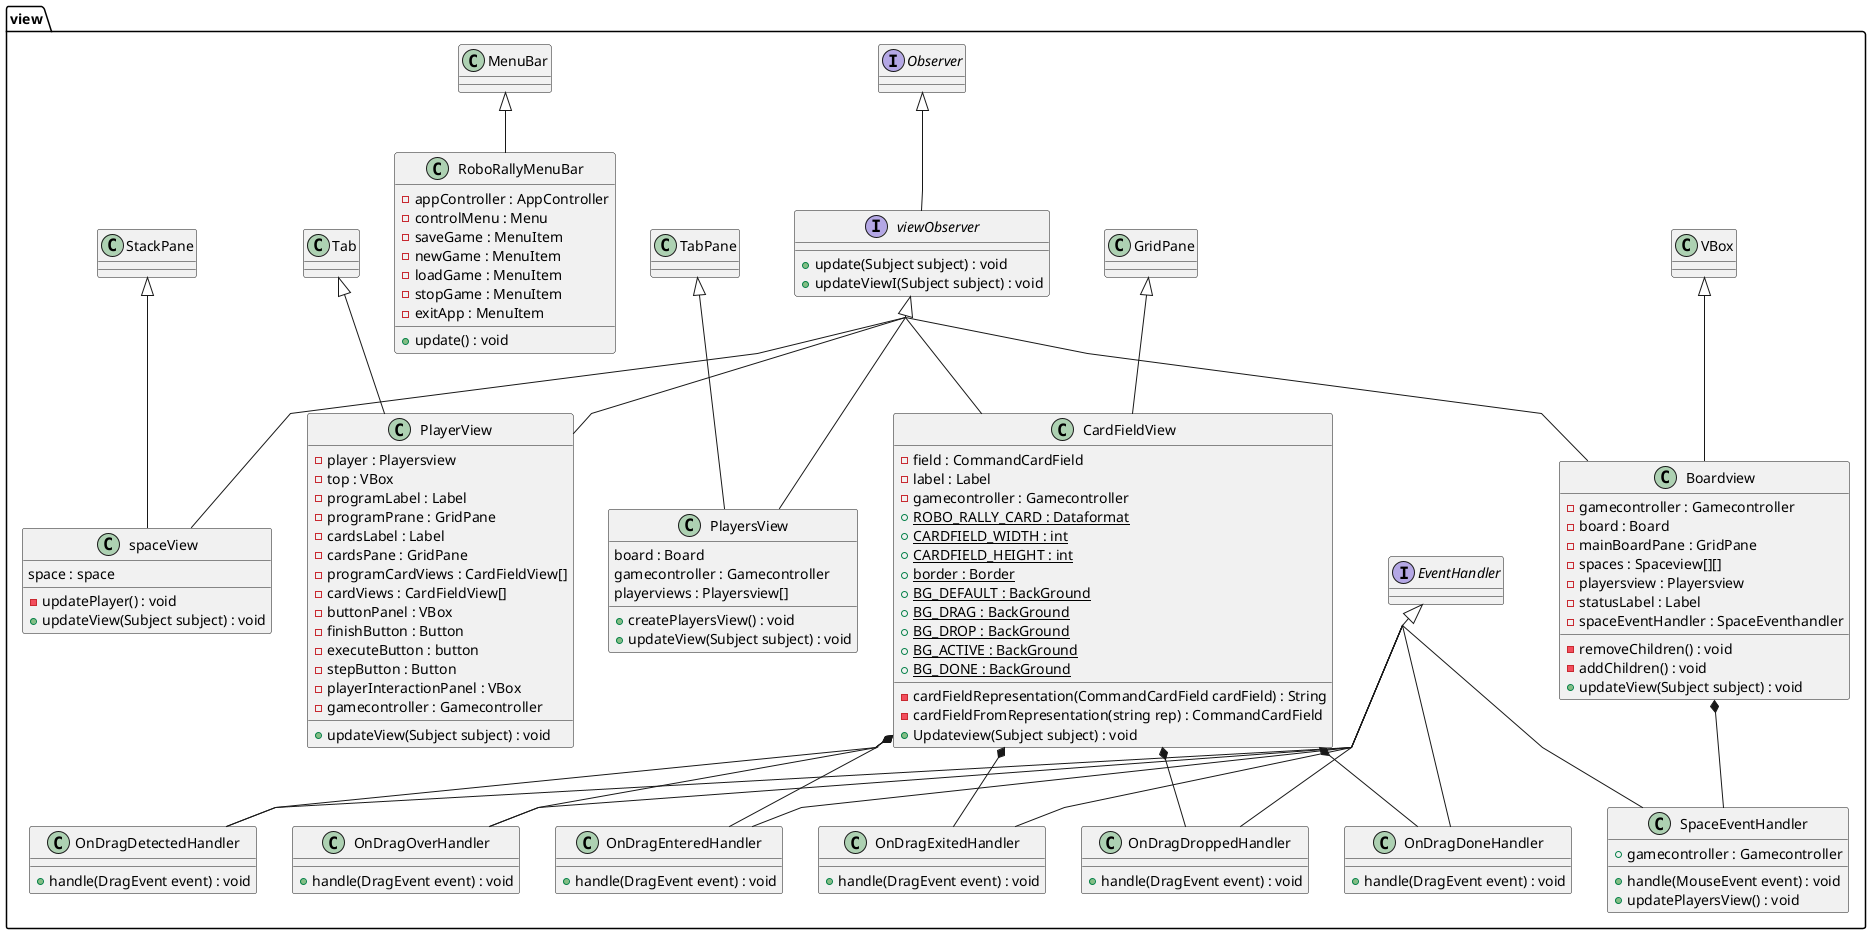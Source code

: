 @startuml
'https://plantuml.com/class-diagram
skinparam groupInheritance 2
skinparam linetype polyline

package view{
  class Boardview extends VBox implements viewObserver {
    -gamecontroller : Gamecontroller
    -board : Board
    -mainBoardPane : GridPane
    -spaces : Spaceview[][]
    -playersview : Playersview
    -statusLabel : Label
    -spaceEventHandler : SpaceEventhandler

    -removeChildren() : void
    -addChildren() : void
    +updateView(Subject subject) : void
  }
  class SpaceEventHandler implements EventHandler{
  'Inner class of Boardview'
    +gamecontroller : Gamecontroller

    +handle(MouseEvent event) : void
    +updatePlayersView() : void
  }
  class CardFieldView extends GridPane implements viewObserver{
     -field : CommandCardField
     -label : Label
     -gamecontroller : Gamecontroller
     {Static} +ROBO_RALLY_CARD : Dataformat
     {Static} +CARDFIELD_WIDTH : int
     {Static} +CARDFIELD_HEIGHT : int
     {Static} +border : Border
     {Static} +BG_DEFAULT : BackGround
     {Static} +BG_DRAG : BackGround
     {Static} +BG_DROP : BackGround
     {Static} +BG_ACTIVE : BackGround
     {Static} +BG_DONE : BackGround

     -cardFieldRepresentation(CommandCardField cardField) : String
     -cardFieldFromRepresentation(string rep) : CommandCardField
     +Updateview(Subject subject) : void
  }
  'Inner classes of CardFieldView'
  class OnDragDetectedHandler implements EventHandler{
     +handle(DragEvent event) : void
  }
  class OnDragOverHandler implements EventHandler {
  +handle(DragEvent event) : void
  }
  class OnDragEnteredHandler implements EventHandler{
    +handle(DragEvent event) : void
  }
  class OnDragExitedHandler implements EventHandler{
    +handle(DragEvent event) : void
  }
  class OnDragDroppedHandler implements EventHandler{
    +handle(DragEvent event) : void
  }
  class OnDragDoneHandler implements EventHandler{
    +handle(DragEvent event) : void
  }
  'Inner class of CardFieldView end'

  class PlayersView extends TabPane implements viewObserver {
    board : Board
    gamecontroller : Gamecontroller
    playerviews : Playersview[]

    +createPlayersView() : void
    +updateView(Subject subject) : void
  }

  class PlayerView extends Tab implements viewObserver{
    -player : Playersview
    -top : VBox
    -programLabel : Label
    -programPrane : GridPane
    -cardsLabel : Label
    -cardsPane : GridPane
    -programCardViews : CardFieldView[]
    -cardViews : CardFieldView[]
    -buttonPanel : VBox
    -finishButton : Button
    -executeButton : button
    -stepButton : Button
    -playerInteractionPanel : VBox
    -gamecontroller : Gamecontroller

    +updateView(Subject subject) : void
  }
  class RoboRallyMenuBar extends MenuBar{
     -appController : AppController
     -controlMenu : Menu
     -saveGame : MenuItem
     -newGame : MenuItem
     -loadGame : MenuItem
     -stopGame : MenuItem
     -exitApp : MenuItem

     +update() : void

  }
  class spaceView extends StackPane implements viewObserver{
    space : space

    -updatePlayer() : void
    +updateView(Subject subject) : void

  }
  interface viewObserver extends Observer{
    +update(Subject subject) : void
    +updateViewI(Subject subject) : void
  }

}

Boardview *-- SpaceEventHandler
CardFieldView *-- OnDragDoneHandler
CardFieldView *-- OnDragDetectedHandler
CardFieldView *-- OnDragEnteredHandler
CardFieldView *-- OnDragDroppedHandler
CardFieldView *-- OnDragExitedHandler
CardFieldView *-- OnDragOverHandler

@enduml